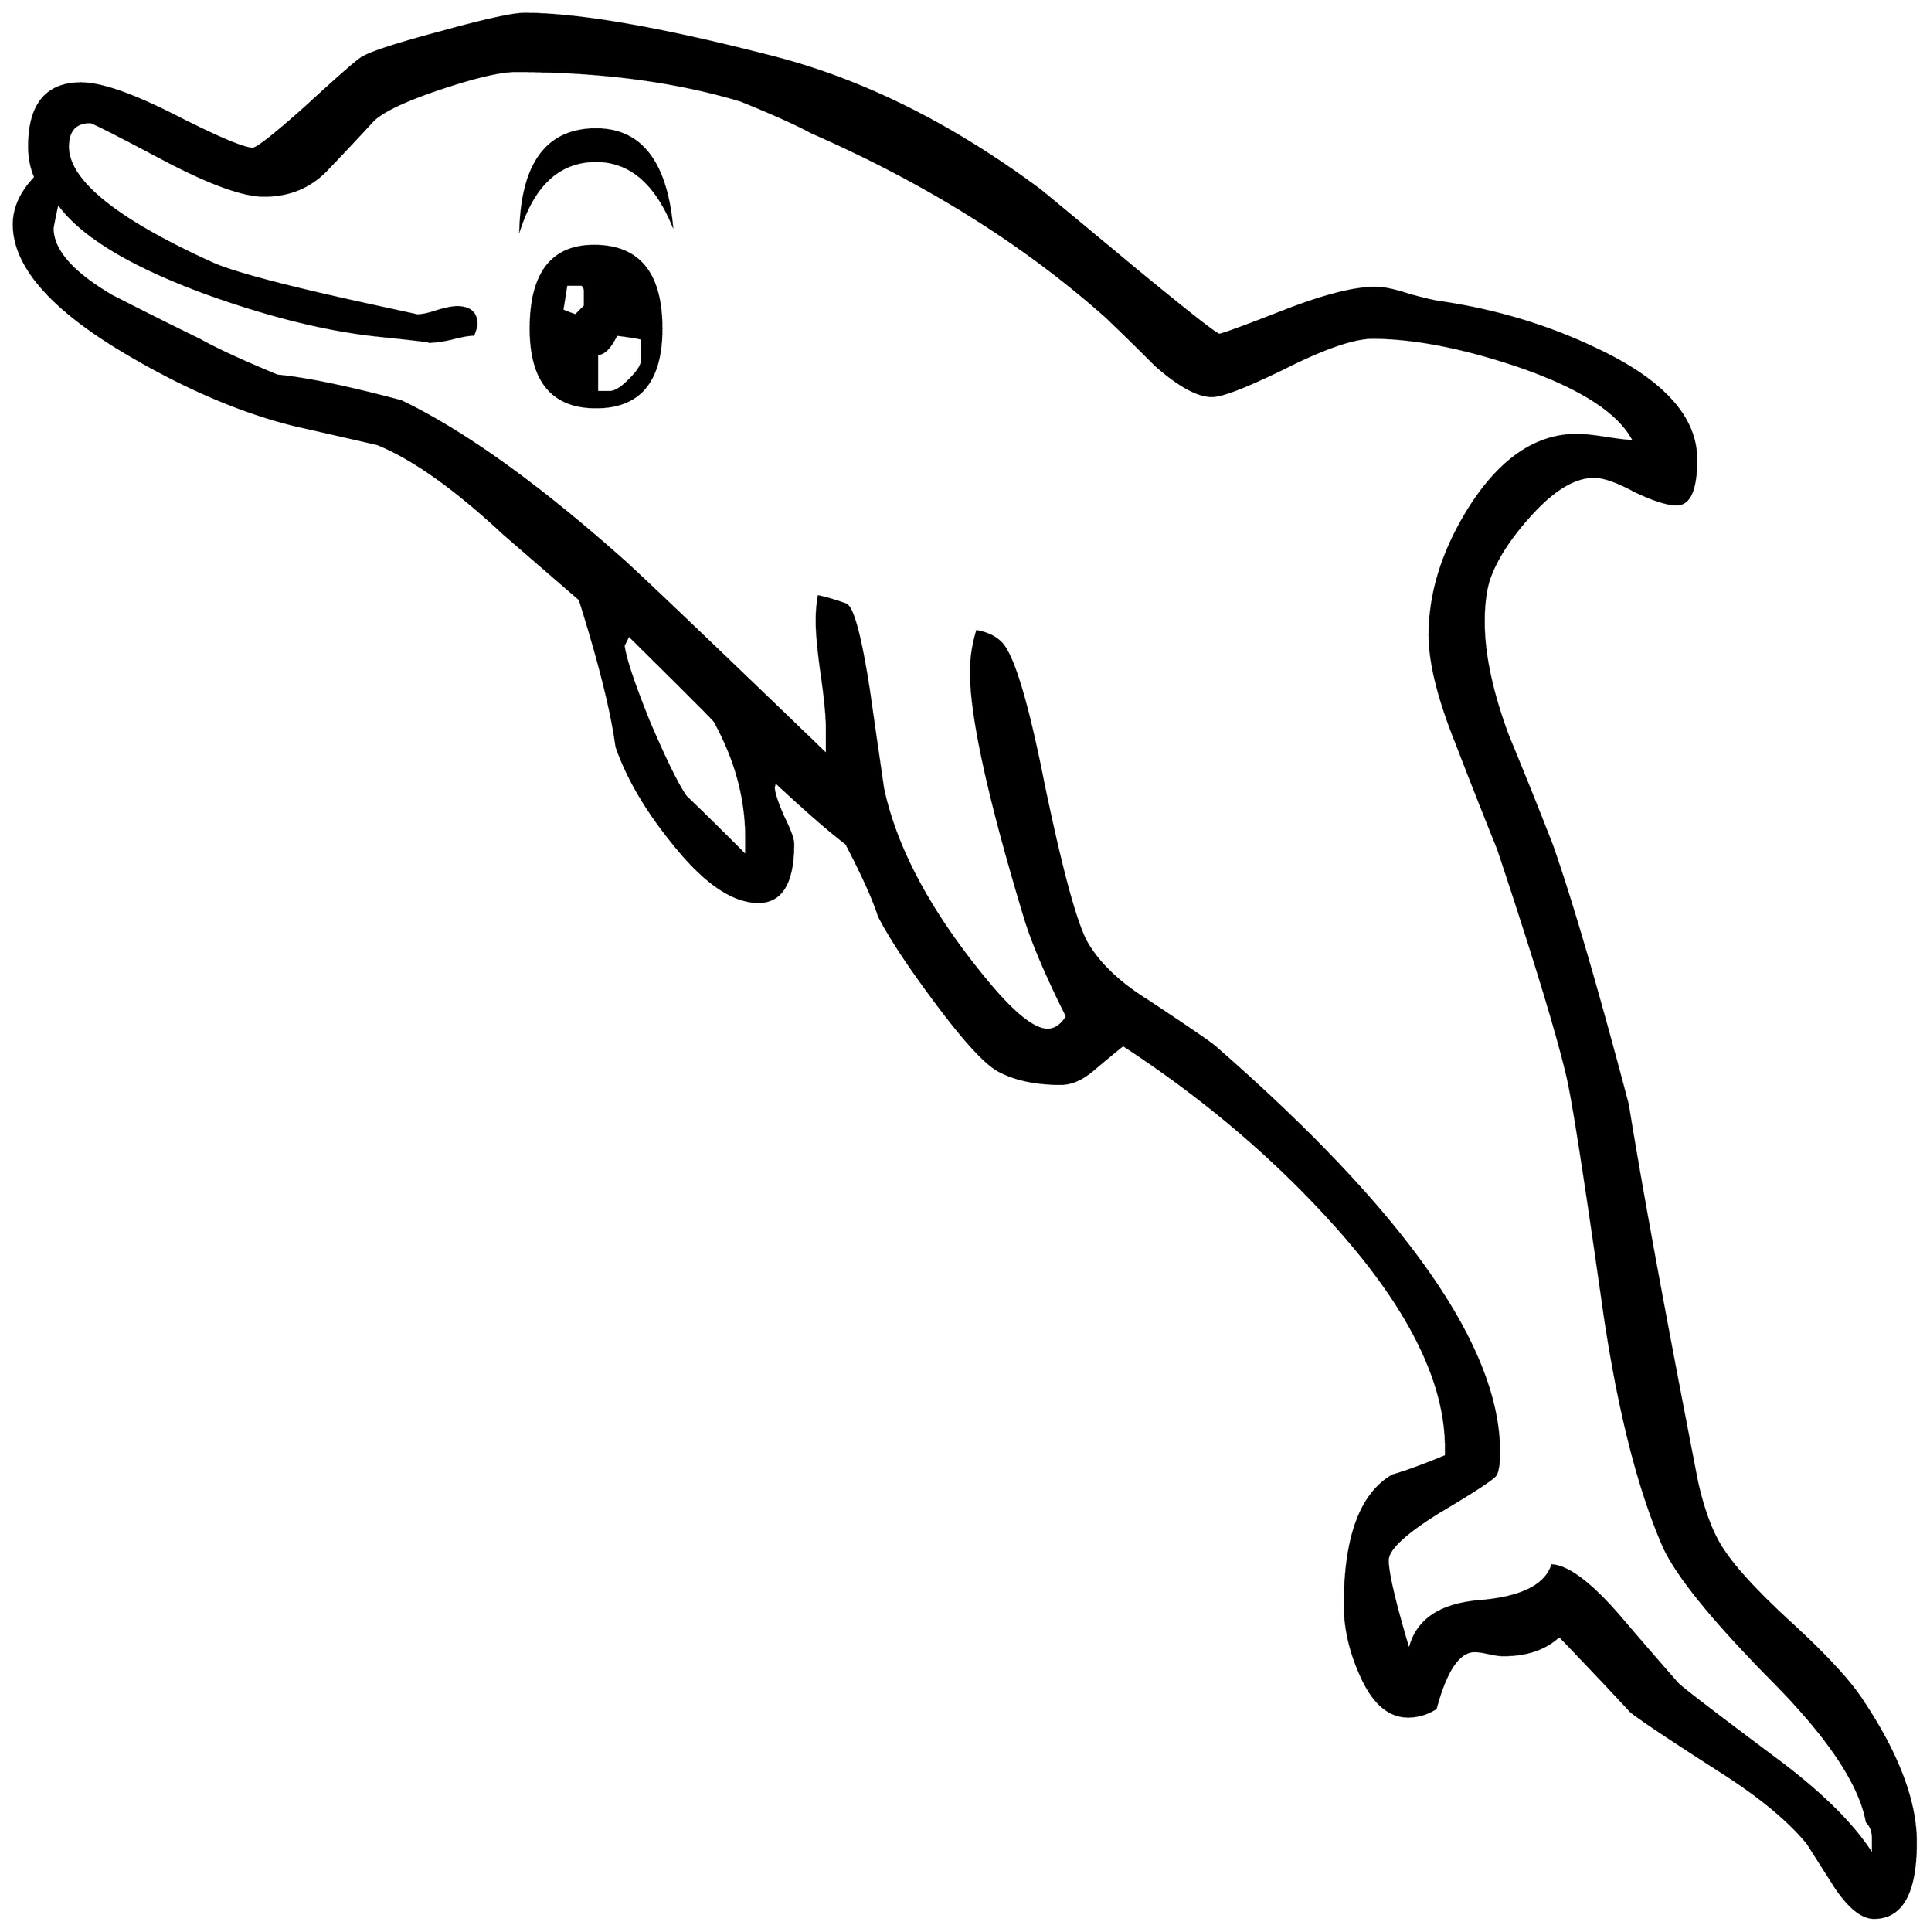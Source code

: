 


\begin{tikzpicture}[y=0.80pt, x=0.80pt, yscale=-1.0, xscale=1.0, inner sep=0pt, outer sep=0pt]
\begin{scope}[shift={(100.0,1707.0)},nonzero rule]
  \path[draw=.,fill=.,line width=1.600pt] (1944.0,274.0) .. controls
    (1944.0,323.333) and (1930.333,348.0) .. (1903.0,348.0) ..
    controls (1891.667,348.0) and (1879.333,338.333) .. (1866.0,319.0)
    .. controls (1856.667,304.333) and (1847.333,289.667) ..
    (1838.0,275.0) .. controls (1820.0,253.0) and (1792.333,230.0)
    .. (1755.0,206.0) .. controls (1705.0,174.0) and
    (1675.0,154.0) .. (1665.0,146.0) .. controls (1649.667,129.333)
    and (1626.333,104.667) .. (1595.0,72.0) .. controls
    (1581.667,84.667) and (1563.333,91.0) .. (1540.0,91.0) .. controls
    (1536.667,91.0) and (1532.0,90.333) .. (1526.0,89.0) .. controls
    (1520.0,87.667) and (1515.333,87.0) .. (1512.0,87.0) .. controls
    (1496.667,87.0) and (1484.0,105.667) .. (1474.0,143.0) ..
    controls (1465.333,148.333) and (1456.333,151.0) .. (1447.0,151.0)
    .. controls (1427.667,151.0) and (1412.0,137.0) ..
    (1400.0,109.0) .. controls (1390.0,86.333) and (1385.0,64.0)
    .. (1385.0,42.0) .. controls (1385.0,-24.667) and
    (1400.667,-67.0) .. (1432.0,-85.0) .. controls (1444.0,-88.333)
    and (1461.333,-94.667) .. (1484.0,-104.0) -- (1484.0,-112.0) ..
    controls (1484.0,-178.667) and (1445.667,-253.667) ..
    (1369.0,-337.0) .. controls (1311.667,-399.667) and
    (1244.667,-456.0) .. (1168.0,-506.0) .. controls
    (1166.0,-504.667) and (1156.667,-497.0) .. (1140.0,-483.0) ..
    controls (1128.667,-473.0) and (1117.667,-468.0) ..
    (1107.0,-468.0) .. controls (1082.333,-468.0) and
    (1062.0,-472.333) .. (1046.0,-481.0) .. controls
    (1032.667,-488.333) and (1011.667,-511.333) .. (983.0,-550.0) ..
    controls (957.667,-584.0) and (939.667,-611.333) .. (929.0,-632.0)
    .. controls (923.667,-648.667) and (913.0,-672.333) ..
    (897.0,-703.0) .. controls (880.333,-715.667) and (857.0,-736.0)
    .. (827.0,-764.0) .. controls (827.0,-762.667) and
    (826.667,-760.667) .. (826.0,-758.0) .. controls (826.0,-753.333)
    and (829.0,-744.0) .. (835.0,-730.0) .. controls
    (841.667,-716.667) and (845.0,-707.667) .. (845.0,-703.0) ..
    controls (845.0,-665.0) and (833.667,-646.0) .. (811.0,-646.0)
    .. controls (785.667,-646.0) and (757.667,-665.333) ..
    (727.0,-704.0) .. controls (701.0,-736.0) and (682.667,-767.333)
    .. (672.0,-798.0) .. controls (667.333,-832.667) and
    (655.333,-880.667) .. (636.0,-942.0) .. controls (616.667,-958.667)
    and (592.0,-980.0) .. (562.0,-1006.0) .. controls
    (514.0,-1050.667) and (472.667,-1080.0) .. (438.0,-1094.0) ..
    controls (420.667,-1098.0) and (394.333,-1104.0) ..
    (359.0,-1112.0) .. controls (306.333,-1124.667) and
    (250.667,-1148.333) .. (192.0,-1183.0) .. controls
    (118.667,-1226.333) and (82.0,-1268.333) .. (82.0,-1309.0) ..
    controls (82.0,-1325.0) and (89.0,-1340.333) ..
    (103.0,-1355.0) .. controls (99.0,-1364.333) and
    (97.0,-1374.333) .. (97.0,-1385.0) .. controls (97.0,-1426.333)
    and (114.0,-1447.0) .. (148.0,-1447.0) .. controls
    (167.333,-1447.0) and (198.0,-1436.333) .. (240.0,-1415.0) ..
    controls (282.0,-1393.667) and (307.333,-1383.0) ..
    (316.0,-1383.0) .. controls (320.0,-1383.0) and
    (337.0,-1396.333) .. (367.0,-1423.0) .. controls
    (399.667,-1453.0) and (418.333,-1469.333) .. (423.0,-1472.0) ..
    controls (431.667,-1477.333) and (457.333,-1485.667) ..
    (500.0,-1497.0) .. controls (543.333,-1509.0) and
    (570.667,-1515.0) .. (582.0,-1515.0) .. controls
    (635.333,-1515.0) and (717.333,-1500.667) .. (828.0,-1472.0) ..
    controls (914.667,-1449.333) and (1000.667,-1406.333) ..
    (1086.0,-1343.0) .. controls (1088.667,-1341.0) and
    (1119.667,-1315.333) .. (1179.0,-1266.0) .. controls
    (1231.667,-1222.667) and (1259.333,-1201.0) .. (1262.0,-1201.0) ..
    controls (1264.667,-1201.0) and (1285.667,-1208.667) ..
    (1325.0,-1224.0) .. controls (1364.333,-1239.333) and
    (1394.333,-1247.0) .. (1415.0,-1247.0) .. controls
    (1423.0,-1247.0) and (1434.0,-1244.667) .. (1448.0,-1240.0) ..
    controls (1462.667,-1236.0) and (1472.667,-1233.667) ..
    (1478.0,-1233.0) .. controls (1532.667,-1225.0) and
    (1583.667,-1209.667) .. (1631.0,-1187.0) .. controls
    (1696.333,-1156.333) and (1729.0,-1120.333) .. (1729.0,-1079.0) ..
    controls (1729.0,-1049.667) and (1722.667,-1035.0) ..
    (1710.0,-1035.0) .. controls (1700.667,-1035.0) and
    (1687.0,-1039.333) .. (1669.0,-1048.0) .. controls
    (1651.667,-1057.333) and (1638.333,-1062.0) .. (1629.0,-1062.0) ..
    controls (1610.333,-1062.0) and (1590.0,-1050.0) ..
    (1568.0,-1026.0) .. controls (1546.667,-1002.667) and
    (1532.667,-981.0) .. (1526.0,-961.0) .. controls
    (1522.667,-950.333) and (1521.0,-936.667) .. (1521.0,-920.0) ..
    controls (1521.0,-888.0) and (1529.0,-850.667) ..
    (1545.0,-808.0) .. controls (1559.667,-772.667) and
    (1574.0,-737.0) .. (1588.0,-701.0) .. controls
    (1607.333,-645.667) and (1632.0,-561.333) .. (1662.0,-448.0) ..
    controls (1675.333,-365.333) and (1698.0,-242.0) ..
    (1730.0,-78.0) .. controls (1736.667,-48.667) and (1745.333,-26.333)
    .. (1756.0,-11.0) .. controls (1768.0,7.0) and (1790.0,30.667)
    .. (1822.0,60.0) .. controls (1854.667,90.0) and
    (1877.333,114.333) .. (1890.0,133.0) .. controls (1926.0,186.333)
    and (1944.0,233.333) .. (1944.0,274.0) -- cycle(1902.0,287.0)
    -- (1902.0,270.0) .. controls (1902.0,263.333) and
    (1900.0,258.0) .. (1896.0,254.0) .. controls (1889.333,217.333)
    and (1859.0,171.667) .. (1805.0,117.0) .. controls
    (1744.333,55.667) and (1708.0,10.667) .. (1696.0,-18.0) ..
    controls (1672.0,-74.0) and (1653.0,-149.333) ..
    (1639.0,-244.0) .. controls (1620.333,-375.333) and
    (1608.333,-452.333) .. (1603.0,-475.0) .. controls
    (1593.0,-517.667) and (1570.333,-592.0) .. (1535.0,-698.0) ..
    controls (1521.0,-732.667) and (1507.333,-767.333) ..
    (1494.0,-802.0) .. controls (1476.667,-845.333) and
    (1468.0,-880.333) .. (1468.0,-907.0) .. controls
    (1468.0,-949.0) and (1481.333,-991.0) .. (1508.0,-1033.0) ..
    controls (1538.0,-1079.667) and (1572.667,-1103.0) ..
    (1612.0,-1103.0) .. controls (1618.667,-1103.0) and
    (1628.333,-1102.0) .. (1641.0,-1100.0) .. controls
    (1653.667,-1098.0) and (1662.667,-1097.0) .. (1668.0,-1097.0) ..
    controls (1654.0,-1125.0) and (1615.667,-1149.667) ..
    (1553.0,-1171.0) .. controls (1499.0,-1189.0) and
    (1452.0,-1198.0) .. (1412.0,-1198.0) .. controls
    (1394.0,-1198.0) and (1365.667,-1188.333) .. (1327.0,-1169.0) ..
    controls (1289.0,-1150.333) and (1265.0,-1141.0) ..
    (1255.0,-1141.0) .. controls (1241.0,-1141.0) and
    (1222.667,-1151.0) .. (1200.0,-1171.0) .. controls
    (1184.0,-1187.0) and (1168.0,-1202.667) .. (1152.0,-1218.0) ..
    controls (1072.0,-1289.333) and (975.667,-1349.667) ..
    (863.0,-1399.0) .. controls (848.333,-1407.0) and
    (825.333,-1417.333) .. (794.0,-1430.0) .. controls
    (730.0,-1449.333) and (656.333,-1459.0) .. (573.0,-1459.0) ..
    controls (558.333,-1459.0) and (534.0,-1453.333) ..
    (500.0,-1442.0) .. controls (466.0,-1430.667) and
    (444.0,-1420.333) .. (434.0,-1411.0) .. controls
    (418.667,-1394.333) and (403.0,-1377.667) .. (387.0,-1361.0) ..
    controls (371.0,-1345.0) and (351.0,-1337.0) ..
    (327.0,-1337.0) .. controls (306.333,-1337.0) and
    (273.333,-1349.0) .. (228.0,-1373.0) .. controls
    (182.667,-1397.0) and (159.0,-1409.0) .. (157.0,-1409.0) ..
    controls (142.333,-1409.0) and (135.0,-1401.0) ..
    (135.0,-1385.0) .. controls (135.0,-1351.667) and
    (182.0,-1313.667) .. (276.0,-1271.0) .. controls
    (296.667,-1261.667) and (348.333,-1248.0) .. (431.0,-1230.0) ..
    controls (461.667,-1223.333) and (477.0,-1220.0) ..
    (477.0,-1220.0) .. controls (481.667,-1220.0) and
    (488.0,-1221.333) .. (496.0,-1224.0) .. controls
    (504.667,-1226.667) and (511.333,-1228.0) .. (516.0,-1228.0) ..
    controls (528.667,-1228.0) and (535.0,-1222.333) ..
    (535.0,-1211.0) .. controls (535.0,-1209.667) and
    (534.0,-1206.333) .. (532.0,-1201.0) .. controls
    (527.333,-1201.0) and (520.0,-1199.667) .. (510.0,-1197.0) ..
    controls (500.667,-1195.0) and (493.333,-1194.0) ..
    (488.0,-1194.0) .. controls (494.0,-1194.0) and
    (477.667,-1196.0) .. (439.0,-1200.0) .. controls
    (388.333,-1205.333) and (331.667,-1219.333) .. (269.0,-1242.0) ..
    controls (195.0,-1269.333) and (147.0,-1298.667) ..
    (125.0,-1330.0) .. controls (121.667,-1314.667) and
    (120.0,-1306.333) .. (120.0,-1305.0) .. controls
    (120.0,-1283.667) and (139.333,-1261.667) .. (178.0,-1239.0) ..
    controls (206.667,-1224.333) and (235.333,-1210.0) ..
    (264.0,-1196.0) .. controls (280.667,-1186.667) and
    (306.0,-1175.0) .. (340.0,-1161.0) .. controls
    (368.0,-1158.333) and (408.333,-1150.0) .. (461.0,-1136.0) ..
    controls (522.333,-1106.667) and (595.333,-1054.333) ..
    (680.0,-979.0) .. controls (702.667,-958.333) and (768.667,-895.333)
    .. (878.0,-790.0) -- (878.0,-815.0) .. controls
    (878.0,-827.0) and (876.333,-844.667) .. (873.0,-868.0) ..
    controls (869.667,-891.333) and (868.0,-909.0) .. (868.0,-921.0)
    .. controls (868.0,-929.667) and (868.667,-937.667) ..
    (870.0,-945.0) .. controls (876.667,-943.667) and (885.667,-941.0)
    .. (897.0,-937.0) .. controls (903.667,-933.0) and
    (911.0,-905.333) .. (919.0,-854.0) .. controls (923.667,-821.333)
    and (928.333,-789.0) .. (933.0,-757.0) .. controls
    (945.667,-697.667) and (979.667,-634.667) .. (1035.0,-568.0) ..
    controls (1061.0,-536.667) and (1080.667,-521.0) ..
    (1094.0,-521.0) .. controls (1101.333,-521.0) and
    (1107.667,-525.333) .. (1113.0,-534.0) .. controls
    (1093.0,-574.0) and (1079.333,-606.0) .. (1072.0,-630.0) ..
    controls (1036.667,-746.667) and (1019.0,-827.0) ..
    (1019.0,-871.0) .. controls (1019.0,-884.333) and
    (1021.0,-897.667) .. (1025.0,-911.0) .. controls
    (1035.0,-909.0) and (1042.667,-905.333) .. (1048.0,-900.0) ..
    controls (1060.0,-888.667) and (1074.0,-842.667) ..
    (1090.0,-762.0) .. controls (1108.0,-675.333) and
    (1122.333,-623.0) .. (1133.0,-605.0) .. controls
    (1145.0,-585.0) and (1164.333,-566.667) .. (1191.0,-550.0) ..
    controls (1228.333,-525.333) and (1250.333,-510.333) ..
    (1257.0,-505.0) .. controls (1443.0,-343.0) and
    (1536.0,-210.667) .. (1536.0,-108.0) .. controls
    (1536.0,-97.333) and (1535.0,-90.0) .. (1533.0,-86.0) ..
    controls (1531.667,-82.667) and (1513.0,-70.333) .. (1477.0,-49.0)
    .. controls (1443.667,-28.333) and (1427.0,-12.667) ..
    (1427.0,-2.0) .. controls (1427.0,10.667) and (1434.0,40.333) ..
    (1448.0,87.0) .. controls (1454.0,57.667) and (1477.0,41.333) ..
    (1517.0,38.0) .. controls (1557.667,34.667) and (1581.333,23.0) ..
    (1588.0,3.0) .. controls (1604.0,4.333) and (1625.667,20.667) ..
    (1653.0,52.0) .. controls (1672.333,74.667) and (1691.667,97.0) ..
    (1711.0,119.0) .. controls (1715.667,123.667) and (1749.667,149.667)
    .. (1813.0,197.0) .. controls (1855.0,229.0) and
    (1884.667,259.0) .. (1902.0,287.0) -- cycle(799.0,-691.0) --
    (799.0,-709.0) .. controls (799.0,-747.667) and (788.667,-785.667)
    .. (768.0,-823.0) .. controls (766.667,-825.0) and
    (738.667,-853.0) .. (684.0,-907.0) -- (679.0,-897.0) ..
    controls (680.333,-885.0) and (688.667,-860.0) .. (704.0,-822.0)
    .. controls (720.0,-784.667) and (732.0,-760.333) ..
    (740.0,-749.0) .. controls (753.333,-736.333) and (773.0,-717.0)
    .. (799.0,-691.0) -- cycle(726.0,-1311.0) .. controls
    (708.667,-1351.0) and (684.0,-1371.0) .. (652.0,-1371.0) ..
    controls (617.333,-1371.0) and (592.667,-1349.667) ..
    (578.0,-1307.0) .. controls (580.667,-1370.333) and
    (605.333,-1402.0) .. (652.0,-1402.0) .. controls
    (694.667,-1402.0) and (719.333,-1371.667) .. (726.0,-1311.0) --
    cycle(716.0,-1207.0) .. controls (716.0,-1155.667) and
    (694.667,-1130.0) .. (652.0,-1130.0) .. controls
    (609.333,-1130.0) and (588.0,-1155.667) .. (588.0,-1207.0) ..
    controls (588.0,-1261.0) and (608.667,-1288.0) ..
    (650.0,-1288.0) .. controls (694.0,-1288.0) and
    (716.0,-1261.0) .. (716.0,-1207.0) -- cycle(641.0,-1229.0)
    -- (641.0,-1245.0) .. controls (640.333,-1248.333) and
    (639.0,-1250.0) .. (637.0,-1250.0) -- (623.0,-1250.0) --
    (619.0,-1225.0) .. controls (621.667,-1223.667) and
    (626.0,-1222.0) .. (632.0,-1220.0) -- (641.0,-1229.0) --
    cycle(697.0,-1176.0) -- (697.0,-1197.0) .. controls
    (691.667,-1198.333) and (683.333,-1199.667) .. (672.0,-1201.0) ..
    controls (666.0,-1188.333) and (659.667,-1182.0) ..
    (653.0,-1182.0) -- (653.0,-1145.0) -- (666.0,-1145.0) ..
    controls (670.667,-1145.0) and (677.0,-1149.0) ..
    (685.0,-1157.0) .. controls (693.0,-1165.0) and
    (697.0,-1171.333) .. (697.0,-1176.0) -- cycle;
\end{scope}

\end{tikzpicture}

